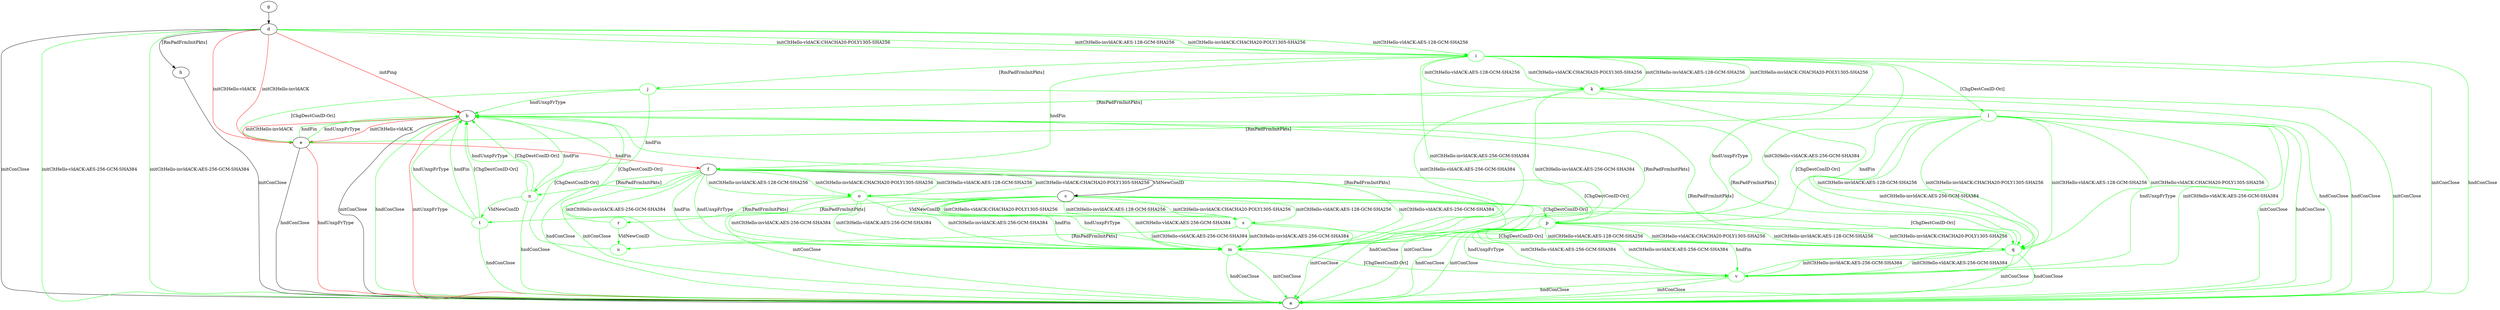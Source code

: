 digraph "" {
	b -> a	[key=0,
		label="initConClose "];
	b -> a	[key=1,
		color=green,
		label="hndConClose "];
	b -> a	[key=2,
		color=red,
		label="initUnxpFrType "];
	b -> e	[key=0,
		color=red,
		label="initCltHello-vldACK "];
	b -> e	[key=1,
		color=red,
		label="initCltHello-invldACK "];
	c -> a	[key=0,
		color=green,
		label="initConClose "];
	c -> a	[key=1,
		color=green,
		label="hndConClose "];
	m	[color=green];
	c -> m	[key=0,
		color=green,
		label="initCltHello-vldACK:AES-256-GCM-SHA384 "];
	c -> m	[key=1,
		color=green,
		label="initCltHello-invldACK:AES-256-GCM-SHA384 "];
	c -> m	[key=2,
		color=green,
		label="hndFin "];
	c -> m	[key=3,
		color=green,
		label="hndUnxpFrType "];
	p	[color=green];
	c -> p	[key=0,
		color=green,
		label="[ChgDestConID-Ori] "];
	s	[color=green];
	c -> s	[key=0,
		color=green,
		label="initCltHello-vldACK:AES-128-GCM-SHA256 "];
	c -> s	[key=1,
		color=green,
		label="initCltHello-vldACK:CHACHA20-POLY1305-SHA256 "];
	c -> s	[key=2,
		color=green,
		label="initCltHello-invldACK:AES-128-GCM-SHA256 "];
	c -> s	[key=3,
		color=green,
		label="initCltHello-invldACK:CHACHA20-POLY1305-SHA256 "];
	t	[color=green];
	c -> t	[key=0,
		color=green,
		label="[RmPadFrmInitPkts] "];
	d -> a	[key=0,
		label="initConClose "];
	d -> a	[key=1,
		color=green,
		label="initCltHello-vldACK:AES-256-GCM-SHA384 "];
	d -> a	[key=2,
		color=green,
		label="initCltHello-invldACK:AES-256-GCM-SHA384 "];
	d -> b	[key=0,
		color=red,
		label="initPing "];
	d -> e	[key=0,
		color=red,
		label="initCltHello-vldACK "];
	d -> e	[key=1,
		color=red,
		label="initCltHello-invldACK "];
	d -> h	[key=0,
		label="[RmPadFrmInitPkts] "];
	i	[color=green];
	d -> i	[key=0,
		color=green,
		label="initCltHello-vldACK:AES-128-GCM-SHA256 "];
	d -> i	[key=1,
		color=green,
		label="initCltHello-vldACK:CHACHA20-POLY1305-SHA256 "];
	d -> i	[key=2,
		color=green,
		label="initCltHello-invldACK:AES-128-GCM-SHA256 "];
	d -> i	[key=3,
		color=green,
		label="initCltHello-invldACK:CHACHA20-POLY1305-SHA256 "];
	e -> a	[key=0,
		label="hndConClose "];
	e -> a	[key=1,
		color=red,
		label="hndUnxpFrType "];
	e -> b	[key=0,
		color=green,
		label="hndFin "];
	e -> b	[key=1,
		color=green,
		label="hndUnxpFrType "];
	e -> f	[key=0,
		color=red,
		label="hndFin "];
	f -> a	[key=0,
		color=green,
		label="initConClose "];
	f -> a	[key=1,
		color=green,
		label="hndConClose "];
	f -> c	[key=0,
		label="VldNewConID "];
	f -> m	[key=0,
		color=green,
		label="initCltHello-vldACK:AES-256-GCM-SHA384 "];
	f -> m	[key=1,
		color=green,
		label="initCltHello-invldACK:AES-256-GCM-SHA384 "];
	f -> m	[key=2,
		color=green,
		label="hndFin "];
	f -> m	[key=3,
		color=green,
		label="hndUnxpFrType "];
	n	[color=green];
	f -> n	[key=0,
		color=green,
		label="[RmPadFrmInitPkts] "];
	o	[color=green];
	f -> o	[key=0,
		color=green,
		label="initCltHello-vldACK:AES-128-GCM-SHA256 "];
	f -> o	[key=1,
		color=green,
		label="initCltHello-vldACK:CHACHA20-POLY1305-SHA256 "];
	f -> o	[key=2,
		color=green,
		label="initCltHello-invldACK:AES-128-GCM-SHA256 "];
	f -> o	[key=3,
		color=green,
		label="initCltHello-invldACK:CHACHA20-POLY1305-SHA256 "];
	f -> p	[key=0,
		color=green,
		label="[ChgDestConID-Ori] "];
	g -> d	[key=0];
	h -> a	[key=0,
		label="initConClose "];
	i -> a	[key=0,
		color=green,
		label="initConClose "];
	i -> a	[key=1,
		color=green,
		label="hndConClose "];
	i -> f	[key=0,
		color=green,
		label="hndFin "];
	j	[color=green];
	i -> j	[key=0,
		color=green,
		label="[RmPadFrmInitPkts] "];
	k	[color=green];
	i -> k	[key=0,
		color=green,
		label="initCltHello-vldACK:AES-128-GCM-SHA256 "];
	i -> k	[key=1,
		color=green,
		label="initCltHello-vldACK:CHACHA20-POLY1305-SHA256 "];
	i -> k	[key=2,
		color=green,
		label="initCltHello-invldACK:AES-128-GCM-SHA256 "];
	i -> k	[key=3,
		color=green,
		label="initCltHello-invldACK:CHACHA20-POLY1305-SHA256 "];
	l	[color=green];
	i -> l	[key=0,
		color=green,
		label="[ChgDestConID-Ori] "];
	i -> m	[key=0,
		color=green,
		label="initCltHello-vldACK:AES-256-GCM-SHA384 "];
	i -> m	[key=1,
		color=green,
		label="initCltHello-invldACK:AES-256-GCM-SHA384 "];
	i -> m	[key=2,
		color=green,
		label="hndUnxpFrType "];
	j -> a	[key=0,
		color=green,
		label="hndConClose "];
	j -> b	[key=0,
		color=green,
		label="hndUnxpFrType "];
	j -> e	[key=0,
		color=green,
		label="[ChgDestConID-Ori] "];
	j -> n	[key=0,
		color=green,
		label="hndFin "];
	k -> a	[key=0,
		color=green,
		label="initConClose "];
	k -> a	[key=1,
		color=green,
		label="hndConClose "];
	k -> b	[key=0,
		color=green,
		label="[RmPadFrmInitPkts] "];
	k -> m	[key=0,
		color=green,
		label="initCltHello-vldACK:AES-256-GCM-SHA384 "];
	k -> m	[key=1,
		color=green,
		label="initCltHello-invldACK:AES-256-GCM-SHA384 "];
	q	[color=green];
	k -> q	[key=0,
		color=green,
		label="[ChgDestConID-Ori] "];
	l -> a	[key=0,
		color=green,
		label="initConClose "];
	l -> a	[key=1,
		color=green,
		label="hndConClose "];
	l -> e	[key=0,
		color=green,
		label="[RmPadFrmInitPkts] "];
	l -> p	[key=0,
		color=green,
		label="hndFin "];
	l -> q	[key=0,
		color=green,
		label="initCltHello-vldACK:AES-128-GCM-SHA256 "];
	l -> q	[key=1,
		color=green,
		label="initCltHello-vldACK:CHACHA20-POLY1305-SHA256 "];
	l -> q	[key=2,
		color=green,
		label="initCltHello-invldACK:AES-128-GCM-SHA256 "];
	l -> q	[key=3,
		color=green,
		label="initCltHello-invldACK:CHACHA20-POLY1305-SHA256 "];
	v	[color=green];
	l -> v	[key=0,
		color=green,
		label="initCltHello-vldACK:AES-256-GCM-SHA384 "];
	l -> v	[key=1,
		color=green,
		label="initCltHello-invldACK:AES-256-GCM-SHA384 "];
	l -> v	[key=2,
		color=green,
		label="hndUnxpFrType "];
	m -> a	[key=0,
		color=green,
		label="initConClose "];
	m -> a	[key=1,
		color=green,
		label="hndConClose "];
	m -> b	[key=0,
		color=green,
		label="[RmPadFrmInitPkts] "];
	m -> v	[key=0,
		color=green,
		label="[ChgDestConID-Ori] "];
	n -> a	[key=0,
		color=green,
		label="hndConClose "];
	n -> b	[key=0,
		color=green,
		label="hndFin "];
	n -> b	[key=1,
		color=green,
		label="hndUnxpFrType "];
	n -> b	[key=2,
		color=green,
		label="[ChgDestConID-Ori] "];
	n -> t	[key=0,
		color=green,
		label="VldNewConID "];
	o -> a	[key=0,
		color=green,
		label="initConClose "];
	o -> m	[key=0,
		color=green,
		label="initCltHello-vldACK:AES-256-GCM-SHA384 "];
	o -> m	[key=1,
		color=green,
		label="initCltHello-invldACK:AES-256-GCM-SHA384 "];
	o -> q	[key=0,
		color=green,
		label="[ChgDestConID-Ori] "];
	r	[color=green];
	o -> r	[key=0,
		color=green,
		label="[RmPadFrmInitPkts] "];
	o -> s	[key=0,
		color=green,
		label="VldNewConID "];
	p -> a	[key=0,
		color=green,
		label="initConClose "];
	p -> a	[key=1,
		color=green,
		label="hndConClose "];
	p -> b	[key=0,
		color=green,
		label="[RmPadFrmInitPkts] "];
	p -> q	[key=0,
		color=green,
		label="initCltHello-vldACK:AES-128-GCM-SHA256 "];
	p -> q	[key=1,
		color=green,
		label="initCltHello-vldACK:CHACHA20-POLY1305-SHA256 "];
	p -> q	[key=2,
		color=green,
		label="initCltHello-invldACK:AES-128-GCM-SHA256 "];
	p -> q	[key=3,
		color=green,
		label="initCltHello-invldACK:CHACHA20-POLY1305-SHA256 "];
	p -> v	[key=0,
		color=green,
		label="initCltHello-vldACK:AES-256-GCM-SHA384 "];
	p -> v	[key=1,
		color=green,
		label="initCltHello-invldACK:AES-256-GCM-SHA384 "];
	p -> v	[key=2,
		color=green,
		label="hndFin "];
	p -> v	[key=3,
		color=green,
		label="hndUnxpFrType "];
	q -> a	[key=0,
		color=green,
		label="initConClose "];
	q -> a	[key=1,
		color=green,
		label="hndConClose "];
	q -> b	[key=0,
		color=green,
		label="[RmPadFrmInitPkts] "];
	q -> v	[key=0,
		color=green,
		label="initCltHello-vldACK:AES-256-GCM-SHA384 "];
	q -> v	[key=1,
		color=green,
		label="initCltHello-invldACK:AES-256-GCM-SHA384 "];
	r -> b	[key=0,
		color=green,
		label="[ChgDestConID-Ori] "];
	u	[color=green];
	r -> u	[key=0,
		color=green,
		label="VldNewConID "];
	s -> a	[key=0,
		color=green,
		label="initConClose "];
	s -> m	[key=0,
		color=green,
		label="initCltHello-vldACK:AES-256-GCM-SHA384 "];
	s -> m	[key=1,
		color=green,
		label="initCltHello-invldACK:AES-256-GCM-SHA384 "];
	s -> q	[key=0,
		color=green,
		label="[ChgDestConID-Ori] "];
	s -> u	[key=0,
		color=green,
		label="[RmPadFrmInitPkts] "];
	t -> a	[key=0,
		color=green,
		label="hndConClose "];
	t -> b	[key=0,
		color=green,
		label="hndFin "];
	t -> b	[key=1,
		color=green,
		label="hndUnxpFrType "];
	t -> b	[key=2,
		color=green,
		label="[ChgDestConID-Ori] "];
	u -> b	[key=0,
		color=green,
		label="[ChgDestConID-Ori] "];
	v -> a	[key=0,
		color=green,
		label="initConClose "];
	v -> a	[key=1,
		color=green,
		label="hndConClose "];
	v -> b	[key=0,
		color=green,
		label="[RmPadFrmInitPkts] "];
}
